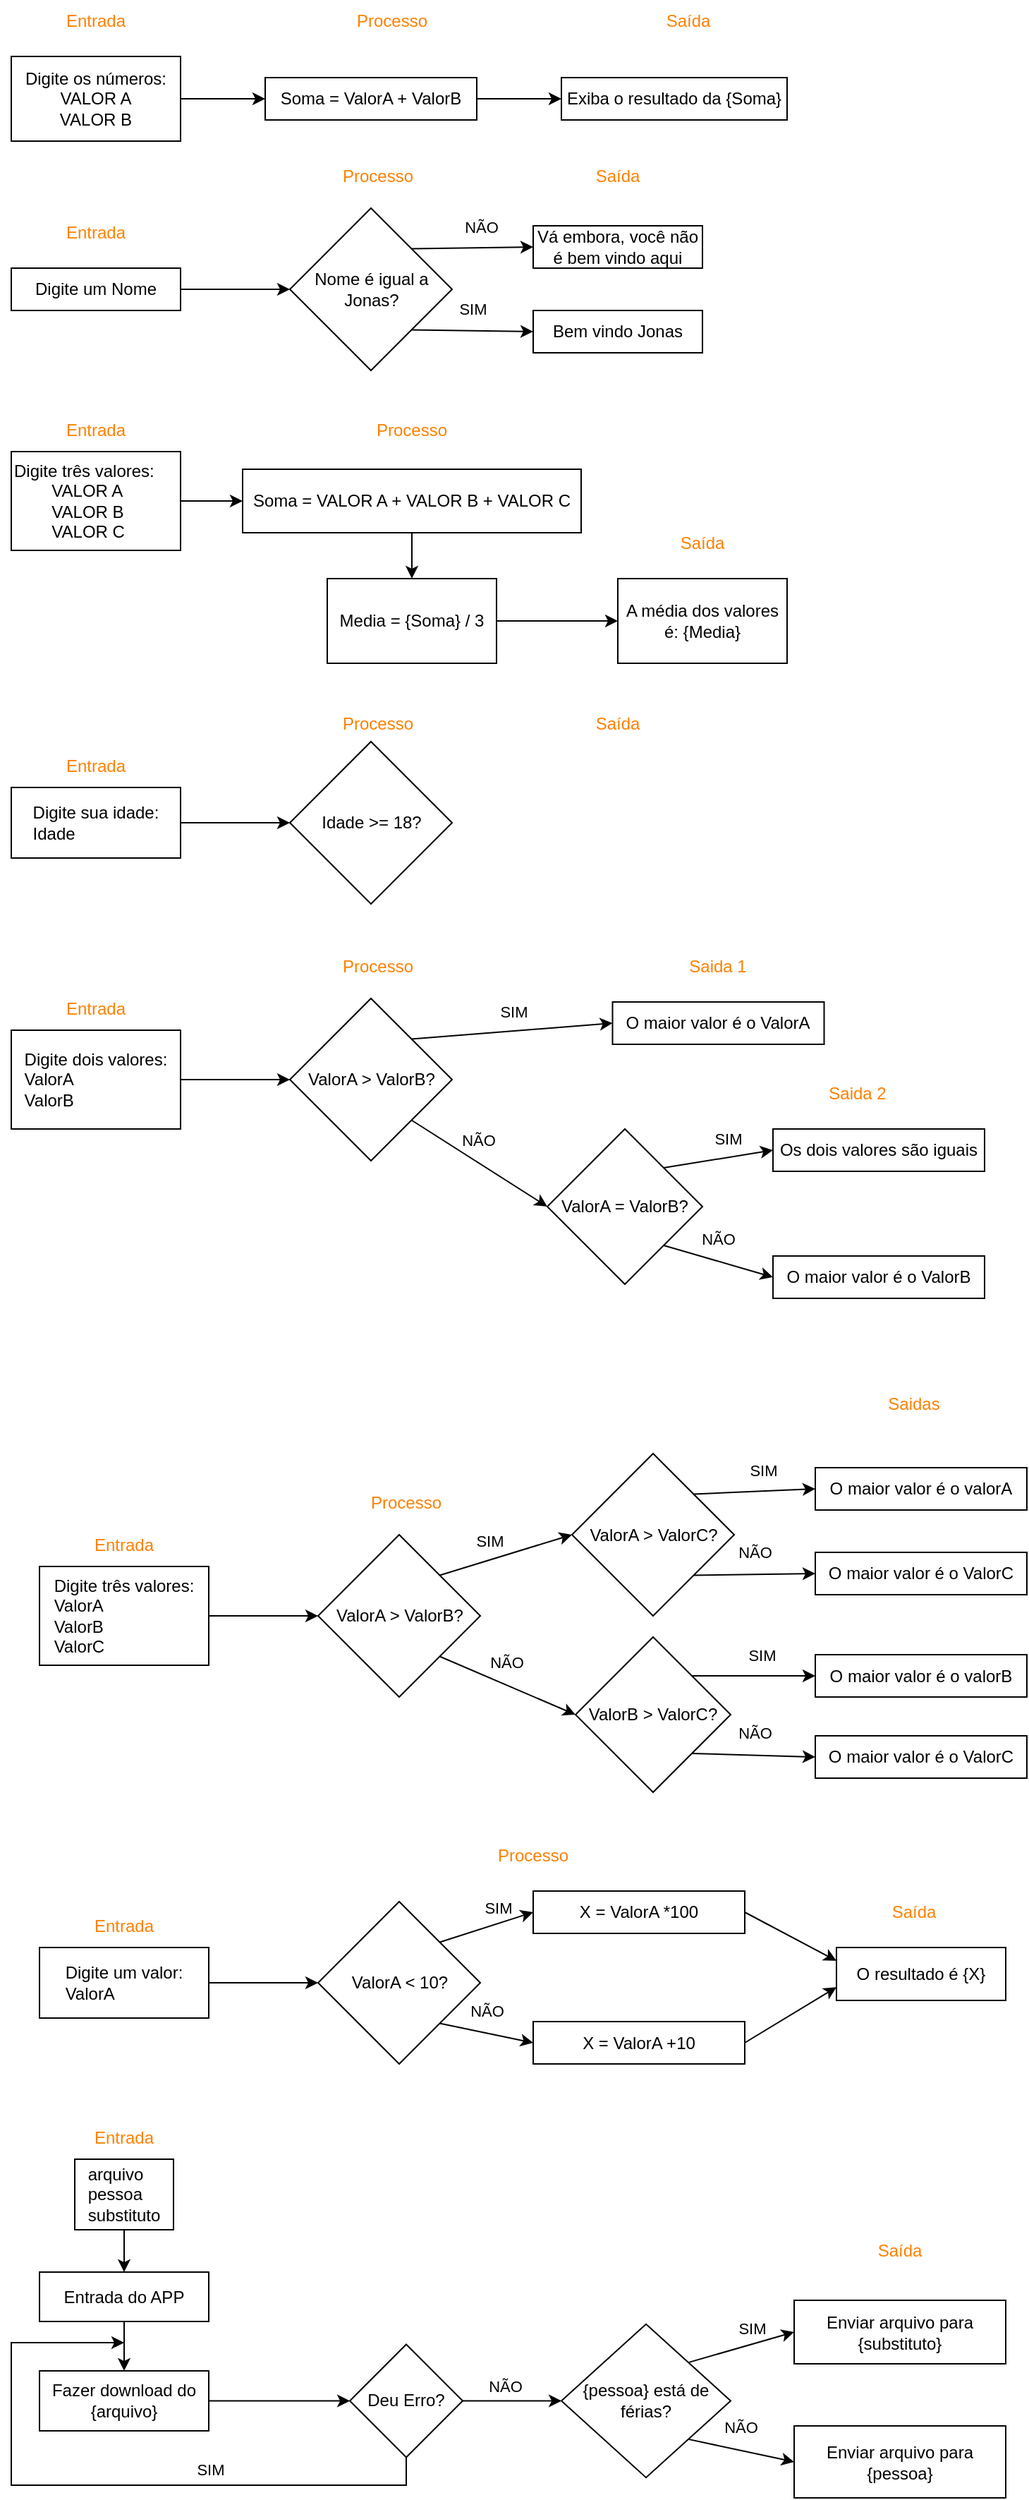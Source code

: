 <mxfile version="26.0.2">
  <diagram name="Página-1" id="0qtDPg-XPkaElGB9iw3Y">
    <mxGraphModel dx="1257" dy="620" grid="1" gridSize="10" guides="1" tooltips="1" connect="1" arrows="1" fold="1" page="1" pageScale="1" pageWidth="827" pageHeight="1169" math="0" shadow="0">
      <root>
        <mxCell id="0" />
        <mxCell id="1" parent="0" />
        <mxCell id="zEi2aZbb0SGyR5O4OHdj-27" value="&lt;font style=&quot;color: rgb(255, 128, 0);&quot;&gt;Entrada&lt;/font&gt;" style="text;html=1;align=center;verticalAlign=middle;whiteSpace=wrap;rounded=0;" vertex="1" parent="1">
          <mxGeometry x="40" y="310" width="60" height="30" as="geometry" />
        </mxCell>
        <mxCell id="zEi2aZbb0SGyR5O4OHdj-28" value="&lt;font style=&quot;color: rgb(255, 128, 0);&quot;&gt;Processo&lt;/font&gt;" style="text;html=1;align=center;verticalAlign=middle;whiteSpace=wrap;rounded=0;" vertex="1" parent="1">
          <mxGeometry x="264" y="310" width="60" height="30" as="geometry" />
        </mxCell>
        <mxCell id="zEi2aZbb0SGyR5O4OHdj-29" value="&lt;font style=&quot;color: rgb(255, 128, 0);&quot;&gt;Saída&lt;/font&gt;" style="text;html=1;align=center;verticalAlign=middle;whiteSpace=wrap;rounded=0;" vertex="1" parent="1">
          <mxGeometry x="470" y="390" width="60" height="30" as="geometry" />
        </mxCell>
        <mxCell id="zEi2aZbb0SGyR5O4OHdj-35" value="" style="edgeStyle=orthogonalEdgeStyle;rounded=0;orthogonalLoop=1;jettySize=auto;html=1;" edge="1" parent="1" source="zEi2aZbb0SGyR5O4OHdj-30" target="zEi2aZbb0SGyR5O4OHdj-34">
          <mxGeometry relative="1" as="geometry" />
        </mxCell>
        <mxCell id="zEi2aZbb0SGyR5O4OHdj-30" value="Digite três valores:&lt;div&gt;&lt;span style=&quot;white-space: pre;&quot;&gt;&#x9;&lt;/span&gt;VALOR A&lt;/div&gt;&lt;div&gt;&lt;span style=&quot;white-space: pre;&quot;&gt;&#x9;&lt;/span&gt;VALOR B&lt;/div&gt;&lt;div&gt;&lt;span style=&quot;white-space: pre;&quot;&gt;&#x9;&lt;/span&gt;VALOR C&lt;/div&gt;" style="rounded=0;whiteSpace=wrap;html=1;fillColor=none;align=left;" vertex="1" parent="1">
          <mxGeometry x="10" y="340" width="120" height="70" as="geometry" />
        </mxCell>
        <mxCell id="zEi2aZbb0SGyR5O4OHdj-38" value="" style="edgeStyle=orthogonalEdgeStyle;rounded=0;orthogonalLoop=1;jettySize=auto;html=1;" edge="1" parent="1" source="zEi2aZbb0SGyR5O4OHdj-34" target="zEi2aZbb0SGyR5O4OHdj-37">
          <mxGeometry relative="1" as="geometry" />
        </mxCell>
        <mxCell id="zEi2aZbb0SGyR5O4OHdj-34" value="Soma = VALOR A + VALOR B + VALOR C" style="whiteSpace=wrap;html=1;align=center;fillColor=none;rounded=0;" vertex="1" parent="1">
          <mxGeometry x="174" y="352.5" width="240" height="45" as="geometry" />
        </mxCell>
        <mxCell id="zEi2aZbb0SGyR5O4OHdj-40" value="" style="edgeStyle=orthogonalEdgeStyle;rounded=0;orthogonalLoop=1;jettySize=auto;html=1;" edge="1" parent="1" source="zEi2aZbb0SGyR5O4OHdj-37" target="zEi2aZbb0SGyR5O4OHdj-39">
          <mxGeometry relative="1" as="geometry" />
        </mxCell>
        <mxCell id="zEi2aZbb0SGyR5O4OHdj-37" value="Media = {Soma} / 3" style="whiteSpace=wrap;html=1;align=center;fillColor=none;rounded=0;" vertex="1" parent="1">
          <mxGeometry x="234" y="430" width="120" height="60" as="geometry" />
        </mxCell>
        <mxCell id="zEi2aZbb0SGyR5O4OHdj-39" value="A média dos valores é: {Media}" style="whiteSpace=wrap;html=1;align=center;fillColor=none;rounded=0;" vertex="1" parent="1">
          <mxGeometry x="440" y="430" width="120" height="60" as="geometry" />
        </mxCell>
        <mxCell id="zEi2aZbb0SGyR5O4OHdj-41" value="&lt;font style=&quot;color: rgb(255, 128, 0);&quot;&gt;Entrada&lt;/font&gt;" style="text;html=1;align=center;verticalAlign=middle;whiteSpace=wrap;rounded=0;" vertex="1" parent="1">
          <mxGeometry x="40" y="20" width="60" height="30" as="geometry" />
        </mxCell>
        <mxCell id="zEi2aZbb0SGyR5O4OHdj-42" value="" style="edgeStyle=orthogonalEdgeStyle;rounded=0;orthogonalLoop=1;jettySize=auto;html=1;" edge="1" parent="1" source="zEi2aZbb0SGyR5O4OHdj-43" target="zEi2aZbb0SGyR5O4OHdj-45">
          <mxGeometry relative="1" as="geometry" />
        </mxCell>
        <mxCell id="zEi2aZbb0SGyR5O4OHdj-43" value="Digite os números:&lt;div&gt;VALOR A&lt;/div&gt;&lt;div&gt;VALOR B&lt;/div&gt;" style="rounded=0;whiteSpace=wrap;html=1;fillColor=none;" vertex="1" parent="1">
          <mxGeometry x="10" y="60" width="120" height="60" as="geometry" />
        </mxCell>
        <mxCell id="zEi2aZbb0SGyR5O4OHdj-44" value="" style="edgeStyle=orthogonalEdgeStyle;rounded=0;orthogonalLoop=1;jettySize=auto;html=1;" edge="1" parent="1" source="zEi2aZbb0SGyR5O4OHdj-45" target="zEi2aZbb0SGyR5O4OHdj-46">
          <mxGeometry relative="1" as="geometry" />
        </mxCell>
        <mxCell id="zEi2aZbb0SGyR5O4OHdj-45" value="Soma = ValorA + ValorB" style="whiteSpace=wrap;html=1;rounded=0;fillColor=none;" vertex="1" parent="1">
          <mxGeometry x="190" y="75" width="150" height="30" as="geometry" />
        </mxCell>
        <mxCell id="zEi2aZbb0SGyR5O4OHdj-46" value="Exiba o resultado da {Soma}" style="whiteSpace=wrap;html=1;fillColor=none;rounded=0;" vertex="1" parent="1">
          <mxGeometry x="400" y="75" width="160" height="30" as="geometry" />
        </mxCell>
        <mxCell id="zEi2aZbb0SGyR5O4OHdj-47" value="&lt;font style=&quot;color: rgb(255, 128, 0);&quot;&gt;Processo&lt;/font&gt;" style="text;html=1;align=center;verticalAlign=middle;whiteSpace=wrap;rounded=0;" vertex="1" parent="1">
          <mxGeometry x="250" y="20" width="60" height="30" as="geometry" />
        </mxCell>
        <mxCell id="zEi2aZbb0SGyR5O4OHdj-48" value="&lt;font style=&quot;color: rgb(255, 128, 0);&quot;&gt;Saída&lt;/font&gt;" style="text;html=1;align=center;verticalAlign=middle;whiteSpace=wrap;rounded=0;" vertex="1" parent="1">
          <mxGeometry x="460" y="20" width="60" height="30" as="geometry" />
        </mxCell>
        <mxCell id="zEi2aZbb0SGyR5O4OHdj-49" value="&lt;font style=&quot;color: rgb(255, 128, 0);&quot;&gt;Entrada&lt;/font&gt;" style="text;html=1;align=center;verticalAlign=middle;whiteSpace=wrap;rounded=0;" vertex="1" parent="1">
          <mxGeometry x="40" y="170" width="60" height="30" as="geometry" />
        </mxCell>
        <mxCell id="zEi2aZbb0SGyR5O4OHdj-50" value="" style="edgeStyle=orthogonalEdgeStyle;rounded=0;orthogonalLoop=1;jettySize=auto;html=1;" edge="1" parent="1" source="zEi2aZbb0SGyR5O4OHdj-51" target="zEi2aZbb0SGyR5O4OHdj-52">
          <mxGeometry relative="1" as="geometry" />
        </mxCell>
        <mxCell id="zEi2aZbb0SGyR5O4OHdj-51" value="Digite um Nome" style="rounded=0;whiteSpace=wrap;html=1;fillColor=none;" vertex="1" parent="1">
          <mxGeometry x="10" y="210" width="120" height="30" as="geometry" />
        </mxCell>
        <mxCell id="zEi2aZbb0SGyR5O4OHdj-52" value="Nome é igual a Jonas?" style="rhombus;whiteSpace=wrap;html=1;fillColor=none;rounded=0;" vertex="1" parent="1">
          <mxGeometry x="207.5" y="167.5" width="115" height="115" as="geometry" />
        </mxCell>
        <mxCell id="zEi2aZbb0SGyR5O4OHdj-53" value="Bem vindo Jonas" style="rounded=0;whiteSpace=wrap;html=1;fillColor=none;" vertex="1" parent="1">
          <mxGeometry x="380" y="240" width="120" height="30" as="geometry" />
        </mxCell>
        <mxCell id="zEi2aZbb0SGyR5O4OHdj-54" value="Vá embora, você não é bem vindo aqui" style="rounded=0;whiteSpace=wrap;html=1;fillColor=none;" vertex="1" parent="1">
          <mxGeometry x="380" y="180" width="120" height="30" as="geometry" />
        </mxCell>
        <mxCell id="zEi2aZbb0SGyR5O4OHdj-55" value="" style="endArrow=classic;html=1;rounded=0;entryX=0;entryY=0.5;entryDx=0;entryDy=0;exitX=1;exitY=1;exitDx=0;exitDy=0;" edge="1" parent="1" source="zEi2aZbb0SGyR5O4OHdj-52" target="zEi2aZbb0SGyR5O4OHdj-53">
          <mxGeometry width="50" height="50" relative="1" as="geometry">
            <mxPoint x="390" y="250" as="sourcePoint" />
            <mxPoint x="440" y="200" as="targetPoint" />
          </mxGeometry>
        </mxCell>
        <mxCell id="zEi2aZbb0SGyR5O4OHdj-56" value="SIM" style="edgeLabel;html=1;align=center;verticalAlign=middle;resizable=0;points=[];labelBackgroundColor=none;" vertex="1" connectable="0" parent="zEi2aZbb0SGyR5O4OHdj-55">
          <mxGeometry x="-0.022" y="-3" relative="1" as="geometry">
            <mxPoint x="1" y="-19" as="offset" />
          </mxGeometry>
        </mxCell>
        <mxCell id="zEi2aZbb0SGyR5O4OHdj-57" value="" style="endArrow=classic;html=1;rounded=0;entryX=0;entryY=0.5;entryDx=0;entryDy=0;exitX=1;exitY=0;exitDx=0;exitDy=0;" edge="1" parent="1" source="zEi2aZbb0SGyR5O4OHdj-52" target="zEi2aZbb0SGyR5O4OHdj-54">
          <mxGeometry width="50" height="50" relative="1" as="geometry">
            <mxPoint x="430" y="230" as="sourcePoint" />
            <mxPoint x="374" y="306" as="targetPoint" />
          </mxGeometry>
        </mxCell>
        <mxCell id="zEi2aZbb0SGyR5O4OHdj-58" value="NÃO" style="edgeLabel;html=1;align=center;verticalAlign=middle;resizable=0;points=[];labelBackgroundColor=none;" vertex="1" connectable="0" parent="zEi2aZbb0SGyR5O4OHdj-57">
          <mxGeometry x="-0.154" y="-2" relative="1" as="geometry">
            <mxPoint x="12" y="-17" as="offset" />
          </mxGeometry>
        </mxCell>
        <mxCell id="zEi2aZbb0SGyR5O4OHdj-59" value="&lt;font style=&quot;color: rgb(255, 128, 0);&quot;&gt;Processo&lt;/font&gt;" style="text;html=1;align=center;verticalAlign=middle;whiteSpace=wrap;rounded=0;" vertex="1" parent="1">
          <mxGeometry x="240" y="130" width="60" height="30" as="geometry" />
        </mxCell>
        <mxCell id="zEi2aZbb0SGyR5O4OHdj-60" value="&lt;font style=&quot;color: rgb(255, 128, 0);&quot;&gt;Saída&lt;/font&gt;" style="text;html=1;align=center;verticalAlign=middle;whiteSpace=wrap;rounded=0;" vertex="1" parent="1">
          <mxGeometry x="410" y="130" width="60" height="30" as="geometry" />
        </mxCell>
        <mxCell id="zEi2aZbb0SGyR5O4OHdj-65" value="&lt;font style=&quot;color: rgb(255, 128, 0);&quot;&gt;Entrada&lt;/font&gt;" style="text;html=1;align=center;verticalAlign=middle;whiteSpace=wrap;rounded=0;" vertex="1" parent="1">
          <mxGeometry x="40" y="548" width="60" height="30" as="geometry" />
        </mxCell>
        <mxCell id="zEi2aZbb0SGyR5O4OHdj-66" value="" style="edgeStyle=orthogonalEdgeStyle;rounded=0;orthogonalLoop=1;jettySize=auto;html=1;" edge="1" parent="1" source="zEi2aZbb0SGyR5O4OHdj-67" target="zEi2aZbb0SGyR5O4OHdj-68">
          <mxGeometry relative="1" as="geometry" />
        </mxCell>
        <mxCell id="zEi2aZbb0SGyR5O4OHdj-67" value="&lt;span style=&quot;text-align: left;&quot;&gt;Digite sua idade:&lt;/span&gt;&lt;div style=&quot;text-align: left;&quot;&gt;Idade&lt;/div&gt;" style="rounded=0;whiteSpace=wrap;html=1;fillColor=none;" vertex="1" parent="1">
          <mxGeometry x="10" y="578" width="120" height="50" as="geometry" />
        </mxCell>
        <mxCell id="zEi2aZbb0SGyR5O4OHdj-68" value="Idade &amp;gt;= 18?" style="rhombus;whiteSpace=wrap;html=1;fillColor=none;rounded=0;" vertex="1" parent="1">
          <mxGeometry x="207.5" y="545.5" width="115" height="115" as="geometry" />
        </mxCell>
        <mxCell id="zEi2aZbb0SGyR5O4OHdj-69" value="O maior valor é o ValorB" style="rounded=0;whiteSpace=wrap;html=1;fillColor=none;" vertex="1" parent="1">
          <mxGeometry x="550" y="910" width="150" height="30" as="geometry" />
        </mxCell>
        <mxCell id="zEi2aZbb0SGyR5O4OHdj-70" value="Os dois valores são iguais" style="rounded=0;whiteSpace=wrap;html=1;fillColor=none;" vertex="1" parent="1">
          <mxGeometry x="550" y="820" width="150" height="30" as="geometry" />
        </mxCell>
        <mxCell id="zEi2aZbb0SGyR5O4OHdj-71" value="" style="endArrow=classic;html=1;rounded=0;entryX=0;entryY=0.5;entryDx=0;entryDy=0;exitX=1;exitY=1;exitDx=0;exitDy=0;" edge="1" parent="1" source="zEi2aZbb0SGyR5O4OHdj-89" target="zEi2aZbb0SGyR5O4OHdj-69">
          <mxGeometry width="50" height="50" relative="1" as="geometry">
            <mxPoint x="500" y="903.75" as="sourcePoint" />
            <mxPoint x="646.25" y="850" as="targetPoint" />
          </mxGeometry>
        </mxCell>
        <mxCell id="zEi2aZbb0SGyR5O4OHdj-72" value="NÃO" style="edgeLabel;html=1;align=center;verticalAlign=middle;resizable=0;points=[];labelBackgroundColor=none;" vertex="1" connectable="0" parent="zEi2aZbb0SGyR5O4OHdj-71">
          <mxGeometry x="-0.022" y="-3" relative="1" as="geometry">
            <mxPoint x="1" y="-19" as="offset" />
          </mxGeometry>
        </mxCell>
        <mxCell id="zEi2aZbb0SGyR5O4OHdj-73" value="" style="endArrow=classic;html=1;rounded=0;entryX=0;entryY=0.5;entryDx=0;entryDy=0;exitX=1;exitY=0;exitDx=0;exitDy=0;" edge="1" parent="1" source="zEi2aZbb0SGyR5O4OHdj-89" target="zEi2aZbb0SGyR5O4OHdj-70">
          <mxGeometry width="50" height="50" relative="1" as="geometry">
            <mxPoint x="500" y="846.25" as="sourcePoint" />
            <mxPoint x="580.25" y="956" as="targetPoint" />
          </mxGeometry>
        </mxCell>
        <mxCell id="zEi2aZbb0SGyR5O4OHdj-74" value="SIM" style="edgeLabel;html=1;align=center;verticalAlign=middle;resizable=0;points=[];labelBackgroundColor=none;" vertex="1" connectable="0" parent="zEi2aZbb0SGyR5O4OHdj-73">
          <mxGeometry x="-0.154" y="-2" relative="1" as="geometry">
            <mxPoint x="12" y="-17" as="offset" />
          </mxGeometry>
        </mxCell>
        <mxCell id="zEi2aZbb0SGyR5O4OHdj-75" value="&lt;font style=&quot;color: rgb(255, 128, 0);&quot;&gt;Processo&lt;/font&gt;" style="text;html=1;align=center;verticalAlign=middle;whiteSpace=wrap;rounded=0;" vertex="1" parent="1">
          <mxGeometry x="240" y="518" width="60" height="30" as="geometry" />
        </mxCell>
        <mxCell id="zEi2aZbb0SGyR5O4OHdj-76" value="&lt;font style=&quot;color: rgb(255, 128, 0);&quot;&gt;Saída&lt;/font&gt;" style="text;html=1;align=center;verticalAlign=middle;whiteSpace=wrap;rounded=0;" vertex="1" parent="1">
          <mxGeometry x="410" y="518" width="60" height="30" as="geometry" />
        </mxCell>
        <mxCell id="zEi2aZbb0SGyR5O4OHdj-77" value="&lt;font style=&quot;color: rgb(255, 128, 0);&quot;&gt;Entrada&lt;/font&gt;" style="text;html=1;align=center;verticalAlign=middle;whiteSpace=wrap;rounded=0;" vertex="1" parent="1">
          <mxGeometry x="40" y="720" width="60" height="30" as="geometry" />
        </mxCell>
        <mxCell id="zEi2aZbb0SGyR5O4OHdj-78" value="" style="edgeStyle=orthogonalEdgeStyle;rounded=0;orthogonalLoop=1;jettySize=auto;html=1;" edge="1" parent="1" source="zEi2aZbb0SGyR5O4OHdj-79" target="zEi2aZbb0SGyR5O4OHdj-80">
          <mxGeometry relative="1" as="geometry" />
        </mxCell>
        <mxCell id="zEi2aZbb0SGyR5O4OHdj-79" value="&lt;span style=&quot;text-align: left;&quot;&gt;Digite dois valores:&lt;/span&gt;&lt;div style=&quot;text-align: left;&quot;&gt;ValorA&lt;/div&gt;&lt;div style=&quot;text-align: left;&quot;&gt;ValorB&lt;/div&gt;" style="rounded=0;whiteSpace=wrap;html=1;fillColor=none;" vertex="1" parent="1">
          <mxGeometry x="10" y="750" width="120" height="70" as="geometry" />
        </mxCell>
        <mxCell id="zEi2aZbb0SGyR5O4OHdj-80" value="ValorA &amp;gt; ValorB?" style="rhombus;whiteSpace=wrap;html=1;fillColor=none;rounded=0;" vertex="1" parent="1">
          <mxGeometry x="207.5" y="727.5" width="115" height="115" as="geometry" />
        </mxCell>
        <mxCell id="zEi2aZbb0SGyR5O4OHdj-82" value="O maior valor é o ValorA" style="rounded=0;whiteSpace=wrap;html=1;fillColor=none;" vertex="1" parent="1">
          <mxGeometry x="436.25" y="730" width="150" height="30" as="geometry" />
        </mxCell>
        <mxCell id="zEi2aZbb0SGyR5O4OHdj-83" value="" style="endArrow=classic;html=1;rounded=0;exitX=1;exitY=1;exitDx=0;exitDy=0;entryX=0;entryY=0.5;entryDx=0;entryDy=0;" edge="1" parent="1" source="zEi2aZbb0SGyR5O4OHdj-80" target="zEi2aZbb0SGyR5O4OHdj-89">
          <mxGeometry width="50" height="50" relative="1" as="geometry">
            <mxPoint x="390" y="800" as="sourcePoint" />
            <mxPoint x="380" y="850" as="targetPoint" />
          </mxGeometry>
        </mxCell>
        <mxCell id="zEi2aZbb0SGyR5O4OHdj-84" value="NÃO" style="edgeLabel;html=1;align=center;verticalAlign=middle;resizable=0;points=[];labelBackgroundColor=none;" vertex="1" connectable="0" parent="zEi2aZbb0SGyR5O4OHdj-83">
          <mxGeometry x="-0.022" y="-3" relative="1" as="geometry">
            <mxPoint x="1" y="-19" as="offset" />
          </mxGeometry>
        </mxCell>
        <mxCell id="zEi2aZbb0SGyR5O4OHdj-85" value="" style="endArrow=classic;html=1;rounded=0;entryX=0;entryY=0.5;entryDx=0;entryDy=0;exitX=1;exitY=0;exitDx=0;exitDy=0;" edge="1" parent="1" source="zEi2aZbb0SGyR5O4OHdj-80" target="zEi2aZbb0SGyR5O4OHdj-82">
          <mxGeometry width="50" height="50" relative="1" as="geometry">
            <mxPoint x="430" y="780" as="sourcePoint" />
            <mxPoint x="374" y="856" as="targetPoint" />
          </mxGeometry>
        </mxCell>
        <mxCell id="zEi2aZbb0SGyR5O4OHdj-86" value="SIM" style="edgeLabel;html=1;align=center;verticalAlign=middle;resizable=0;points=[];labelBackgroundColor=none;" vertex="1" connectable="0" parent="zEi2aZbb0SGyR5O4OHdj-85">
          <mxGeometry x="-0.154" y="-2" relative="1" as="geometry">
            <mxPoint x="12" y="-17" as="offset" />
          </mxGeometry>
        </mxCell>
        <mxCell id="zEi2aZbb0SGyR5O4OHdj-87" value="&lt;font style=&quot;color: rgb(255, 128, 0);&quot;&gt;Processo&lt;/font&gt;" style="text;html=1;align=center;verticalAlign=middle;whiteSpace=wrap;rounded=0;" vertex="1" parent="1">
          <mxGeometry x="240" y="690" width="60" height="30" as="geometry" />
        </mxCell>
        <mxCell id="zEi2aZbb0SGyR5O4OHdj-88" value="&lt;font style=&quot;color: rgb(255, 128, 0);&quot;&gt;Saida 1&lt;/font&gt;" style="text;html=1;align=center;verticalAlign=middle;whiteSpace=wrap;rounded=0;" vertex="1" parent="1">
          <mxGeometry x="481.25" y="690" width="60" height="30" as="geometry" />
        </mxCell>
        <mxCell id="zEi2aZbb0SGyR5O4OHdj-89" value="ValorA = ValorB?" style="rhombus;whiteSpace=wrap;html=1;fillColor=none;" vertex="1" parent="1">
          <mxGeometry x="390" y="820" width="110" height="110" as="geometry" />
        </mxCell>
        <mxCell id="zEi2aZbb0SGyR5O4OHdj-91" value="&lt;font style=&quot;color: rgb(255, 128, 0);&quot;&gt;Saida 2&lt;/font&gt;" style="text;html=1;align=center;verticalAlign=middle;whiteSpace=wrap;rounded=0;" vertex="1" parent="1">
          <mxGeometry x="580" y="780" width="60" height="30" as="geometry" />
        </mxCell>
        <mxCell id="zEi2aZbb0SGyR5O4OHdj-92" value="O maior valor é o ValorC" style="rounded=0;whiteSpace=wrap;html=1;fillColor=none;" vertex="1" parent="1">
          <mxGeometry x="580" y="1250" width="150" height="30" as="geometry" />
        </mxCell>
        <mxCell id="zEi2aZbb0SGyR5O4OHdj-93" value="O maior valor é o valorB" style="rounded=0;whiteSpace=wrap;html=1;fillColor=none;" vertex="1" parent="1">
          <mxGeometry x="580" y="1192.5" width="150" height="30" as="geometry" />
        </mxCell>
        <mxCell id="zEi2aZbb0SGyR5O4OHdj-94" value="" style="endArrow=classic;html=1;rounded=0;entryX=0;entryY=0.5;entryDx=0;entryDy=0;exitX=1;exitY=1;exitDx=0;exitDy=0;" edge="1" parent="1" source="zEi2aZbb0SGyR5O4OHdj-109" target="zEi2aZbb0SGyR5O4OHdj-92">
          <mxGeometry width="50" height="50" relative="1" as="geometry">
            <mxPoint x="520" y="1283.75" as="sourcePoint" />
            <mxPoint x="666.25" y="1230" as="targetPoint" />
          </mxGeometry>
        </mxCell>
        <mxCell id="zEi2aZbb0SGyR5O4OHdj-95" value="NÃO" style="edgeLabel;html=1;align=center;verticalAlign=middle;resizable=0;points=[];labelBackgroundColor=none;" vertex="1" connectable="0" parent="zEi2aZbb0SGyR5O4OHdj-94">
          <mxGeometry x="-0.022" y="-3" relative="1" as="geometry">
            <mxPoint x="1" y="-19" as="offset" />
          </mxGeometry>
        </mxCell>
        <mxCell id="zEi2aZbb0SGyR5O4OHdj-96" value="" style="endArrow=classic;html=1;rounded=0;entryX=0;entryY=0.5;entryDx=0;entryDy=0;exitX=1;exitY=0;exitDx=0;exitDy=0;" edge="1" parent="1" source="zEi2aZbb0SGyR5O4OHdj-109" target="zEi2aZbb0SGyR5O4OHdj-93">
          <mxGeometry width="50" height="50" relative="1" as="geometry">
            <mxPoint x="520" y="1226.25" as="sourcePoint" />
            <mxPoint x="600.25" y="1336" as="targetPoint" />
          </mxGeometry>
        </mxCell>
        <mxCell id="zEi2aZbb0SGyR5O4OHdj-97" value="SIM" style="edgeLabel;html=1;align=center;verticalAlign=middle;resizable=0;points=[];labelBackgroundColor=none;" vertex="1" connectable="0" parent="zEi2aZbb0SGyR5O4OHdj-96">
          <mxGeometry x="-0.154" y="-2" relative="1" as="geometry">
            <mxPoint x="12" y="-17" as="offset" />
          </mxGeometry>
        </mxCell>
        <mxCell id="zEi2aZbb0SGyR5O4OHdj-98" value="&lt;font style=&quot;color: rgb(255, 128, 0);&quot;&gt;Entrada&lt;/font&gt;" style="text;html=1;align=center;verticalAlign=middle;whiteSpace=wrap;rounded=0;" vertex="1" parent="1">
          <mxGeometry x="60" y="1100" width="60" height="30" as="geometry" />
        </mxCell>
        <mxCell id="zEi2aZbb0SGyR5O4OHdj-99" value="" style="edgeStyle=orthogonalEdgeStyle;rounded=0;orthogonalLoop=1;jettySize=auto;html=1;" edge="1" parent="1" source="zEi2aZbb0SGyR5O4OHdj-100" target="zEi2aZbb0SGyR5O4OHdj-101">
          <mxGeometry relative="1" as="geometry" />
        </mxCell>
        <mxCell id="zEi2aZbb0SGyR5O4OHdj-100" value="&lt;span style=&quot;text-align: left;&quot;&gt;Digite três valores:&lt;/span&gt;&lt;div style=&quot;text-align: left;&quot;&gt;ValorA&lt;/div&gt;&lt;div style=&quot;text-align: left;&quot;&gt;ValorB&lt;/div&gt;&lt;div style=&quot;text-align: left;&quot;&gt;ValorC&lt;/div&gt;" style="rounded=0;whiteSpace=wrap;html=1;fillColor=none;" vertex="1" parent="1">
          <mxGeometry x="30" y="1130" width="120" height="70" as="geometry" />
        </mxCell>
        <mxCell id="zEi2aZbb0SGyR5O4OHdj-101" value="ValorA &amp;gt; ValorB?" style="rhombus;whiteSpace=wrap;html=1;fillColor=none;rounded=0;" vertex="1" parent="1">
          <mxGeometry x="227.5" y="1107.5" width="115" height="115" as="geometry" />
        </mxCell>
        <mxCell id="zEi2aZbb0SGyR5O4OHdj-103" value="" style="endArrow=classic;html=1;rounded=0;exitX=1;exitY=1;exitDx=0;exitDy=0;entryX=0;entryY=0.5;entryDx=0;entryDy=0;" edge="1" parent="1" source="zEi2aZbb0SGyR5O4OHdj-101" target="zEi2aZbb0SGyR5O4OHdj-109">
          <mxGeometry width="50" height="50" relative="1" as="geometry">
            <mxPoint x="410" y="1180" as="sourcePoint" />
            <mxPoint x="400" y="1230" as="targetPoint" />
          </mxGeometry>
        </mxCell>
        <mxCell id="zEi2aZbb0SGyR5O4OHdj-104" value="NÃO" style="edgeLabel;html=1;align=center;verticalAlign=middle;resizable=0;points=[];labelBackgroundColor=none;" vertex="1" connectable="0" parent="zEi2aZbb0SGyR5O4OHdj-103">
          <mxGeometry x="-0.022" y="-3" relative="1" as="geometry">
            <mxPoint x="1" y="-19" as="offset" />
          </mxGeometry>
        </mxCell>
        <mxCell id="zEi2aZbb0SGyR5O4OHdj-107" value="&lt;font style=&quot;color: rgb(255, 128, 0);&quot;&gt;Processo&lt;/font&gt;" style="text;html=1;align=center;verticalAlign=middle;whiteSpace=wrap;rounded=0;" vertex="1" parent="1">
          <mxGeometry x="260" y="1070" width="60" height="30" as="geometry" />
        </mxCell>
        <mxCell id="zEi2aZbb0SGyR5O4OHdj-108" value="&lt;font style=&quot;color: rgb(255, 128, 0);&quot;&gt;Saidas&lt;/font&gt;" style="text;html=1;align=center;verticalAlign=middle;whiteSpace=wrap;rounded=0;" vertex="1" parent="1">
          <mxGeometry x="620" y="1000" width="60" height="30" as="geometry" />
        </mxCell>
        <mxCell id="zEi2aZbb0SGyR5O4OHdj-109" value="ValorB &amp;gt; ValorC?" style="rhombus;whiteSpace=wrap;html=1;fillColor=none;" vertex="1" parent="1">
          <mxGeometry x="410" y="1180" width="110" height="110" as="geometry" />
        </mxCell>
        <mxCell id="zEi2aZbb0SGyR5O4OHdj-114" value="" style="endArrow=classic;html=1;rounded=0;exitX=1;exitY=0;exitDx=0;exitDy=0;entryX=0;entryY=0.5;entryDx=0;entryDy=0;" edge="1" parent="1" source="zEi2aZbb0SGyR5O4OHdj-101" target="zEi2aZbb0SGyR5O4OHdj-115">
          <mxGeometry width="50" height="50" relative="1" as="geometry">
            <mxPoint x="500" y="1190" as="sourcePoint" />
            <mxPoint x="420" y="1110" as="targetPoint" />
          </mxGeometry>
        </mxCell>
        <mxCell id="zEi2aZbb0SGyR5O4OHdj-117" value="SIM" style="edgeLabel;html=1;align=center;verticalAlign=middle;resizable=0;points=[];" vertex="1" connectable="0" parent="zEi2aZbb0SGyR5O4OHdj-114">
          <mxGeometry x="-0.269" y="1" relative="1" as="geometry">
            <mxPoint x="1" y="-13" as="offset" />
          </mxGeometry>
        </mxCell>
        <mxCell id="zEi2aZbb0SGyR5O4OHdj-115" value="ValorA &amp;gt; ValorC?" style="rhombus;whiteSpace=wrap;html=1;fillColor=none;rounded=0;" vertex="1" parent="1">
          <mxGeometry x="407.5" y="1050" width="115" height="115" as="geometry" />
        </mxCell>
        <mxCell id="zEi2aZbb0SGyR5O4OHdj-119" value="O maior valor é o ValorC" style="rounded=0;whiteSpace=wrap;html=1;fillColor=none;" vertex="1" parent="1">
          <mxGeometry x="580" y="1120" width="150" height="30" as="geometry" />
        </mxCell>
        <mxCell id="zEi2aZbb0SGyR5O4OHdj-120" value="O maior valor é o valorA" style="rounded=0;whiteSpace=wrap;html=1;fillColor=none;" vertex="1" parent="1">
          <mxGeometry x="580" y="1060" width="150" height="30" as="geometry" />
        </mxCell>
        <mxCell id="zEi2aZbb0SGyR5O4OHdj-121" value="" style="endArrow=classic;html=1;rounded=0;entryX=0;entryY=0.5;entryDx=0;entryDy=0;exitX=1;exitY=1;exitDx=0;exitDy=0;" edge="1" parent="1" target="zEi2aZbb0SGyR5O4OHdj-119" source="zEi2aZbb0SGyR5O4OHdj-115">
          <mxGeometry width="50" height="50" relative="1" as="geometry">
            <mxPoint x="530" y="1133" as="sourcePoint" />
            <mxPoint x="703.25" y="1080" as="targetPoint" />
          </mxGeometry>
        </mxCell>
        <mxCell id="zEi2aZbb0SGyR5O4OHdj-122" value="NÃO" style="edgeLabel;html=1;align=center;verticalAlign=middle;resizable=0;points=[];labelBackgroundColor=none;" vertex="1" connectable="0" parent="zEi2aZbb0SGyR5O4OHdj-121">
          <mxGeometry x="-0.022" y="-3" relative="1" as="geometry">
            <mxPoint x="1" y="-19" as="offset" />
          </mxGeometry>
        </mxCell>
        <mxCell id="zEi2aZbb0SGyR5O4OHdj-123" value="" style="endArrow=classic;html=1;rounded=0;entryX=0;entryY=0.5;entryDx=0;entryDy=0;exitX=1;exitY=0;exitDx=0;exitDy=0;" edge="1" parent="1" target="zEi2aZbb0SGyR5O4OHdj-120" source="zEi2aZbb0SGyR5O4OHdj-115">
          <mxGeometry width="50" height="50" relative="1" as="geometry">
            <mxPoint x="530" y="1078" as="sourcePoint" />
            <mxPoint x="637.25" y="1186" as="targetPoint" />
          </mxGeometry>
        </mxCell>
        <mxCell id="zEi2aZbb0SGyR5O4OHdj-124" value="SIM" style="edgeLabel;html=1;align=center;verticalAlign=middle;resizable=0;points=[];labelBackgroundColor=none;" vertex="1" connectable="0" parent="zEi2aZbb0SGyR5O4OHdj-123">
          <mxGeometry x="-0.154" y="-2" relative="1" as="geometry">
            <mxPoint x="12" y="-17" as="offset" />
          </mxGeometry>
        </mxCell>
        <mxCell id="zEi2aZbb0SGyR5O4OHdj-127" value="&lt;font style=&quot;color: rgb(255, 128, 0);&quot;&gt;Entrada&lt;/font&gt;" style="text;html=1;align=center;verticalAlign=middle;whiteSpace=wrap;rounded=0;" vertex="1" parent="1">
          <mxGeometry x="60" y="1370" width="60" height="30" as="geometry" />
        </mxCell>
        <mxCell id="zEi2aZbb0SGyR5O4OHdj-128" value="" style="edgeStyle=orthogonalEdgeStyle;rounded=0;orthogonalLoop=1;jettySize=auto;html=1;" edge="1" parent="1" source="zEi2aZbb0SGyR5O4OHdj-129" target="zEi2aZbb0SGyR5O4OHdj-130">
          <mxGeometry relative="1" as="geometry" />
        </mxCell>
        <mxCell id="zEi2aZbb0SGyR5O4OHdj-129" value="&lt;span style=&quot;text-align: left;&quot;&gt;Digite um valor:&lt;/span&gt;&lt;div style=&quot;text-align: left;&quot;&gt;ValorA&lt;/div&gt;" style="rounded=0;whiteSpace=wrap;html=1;fillColor=none;" vertex="1" parent="1">
          <mxGeometry x="30" y="1400" width="120" height="50" as="geometry" />
        </mxCell>
        <mxCell id="zEi2aZbb0SGyR5O4OHdj-130" value="ValorA &amp;lt; 10?" style="rhombus;whiteSpace=wrap;html=1;fillColor=none;rounded=0;" vertex="1" parent="1">
          <mxGeometry x="227.5" y="1367.5" width="115" height="115" as="geometry" />
        </mxCell>
        <mxCell id="zEi2aZbb0SGyR5O4OHdj-131" value="&lt;font style=&quot;color: rgb(255, 128, 0);&quot;&gt;Processo&lt;/font&gt;" style="text;html=1;align=center;verticalAlign=middle;whiteSpace=wrap;rounded=0;" vertex="1" parent="1">
          <mxGeometry x="350" y="1320" width="60" height="30" as="geometry" />
        </mxCell>
        <mxCell id="zEi2aZbb0SGyR5O4OHdj-132" value="&lt;font style=&quot;color: rgb(255, 128, 0);&quot;&gt;Saída&lt;/font&gt;" style="text;html=1;align=center;verticalAlign=middle;whiteSpace=wrap;rounded=0;" vertex="1" parent="1">
          <mxGeometry x="620" y="1360" width="60" height="30" as="geometry" />
        </mxCell>
        <mxCell id="zEi2aZbb0SGyR5O4OHdj-133" value="X = ValorA +10" style="rounded=0;whiteSpace=wrap;html=1;fillColor=none;" vertex="1" parent="1">
          <mxGeometry x="380" y="1452.5" width="150" height="30" as="geometry" />
        </mxCell>
        <mxCell id="zEi2aZbb0SGyR5O4OHdj-134" value="X = ValorA *100" style="rounded=0;whiteSpace=wrap;html=1;fillColor=none;" vertex="1" parent="1">
          <mxGeometry x="380" y="1360" width="150" height="30" as="geometry" />
        </mxCell>
        <mxCell id="zEi2aZbb0SGyR5O4OHdj-135" value="" style="endArrow=classic;html=1;rounded=0;entryX=0;entryY=0.5;entryDx=0;entryDy=0;exitX=1;exitY=1;exitDx=0;exitDy=0;" edge="1" parent="1" target="zEi2aZbb0SGyR5O4OHdj-133" source="zEi2aZbb0SGyR5O4OHdj-130">
          <mxGeometry width="50" height="50" relative="1" as="geometry">
            <mxPoint x="367" y="1468.5" as="sourcePoint" />
            <mxPoint x="576.25" y="1412.5" as="targetPoint" />
          </mxGeometry>
        </mxCell>
        <mxCell id="zEi2aZbb0SGyR5O4OHdj-136" value="NÃO" style="edgeLabel;html=1;align=center;verticalAlign=middle;resizable=0;points=[];labelBackgroundColor=none;" vertex="1" connectable="0" parent="zEi2aZbb0SGyR5O4OHdj-135">
          <mxGeometry x="-0.022" y="-3" relative="1" as="geometry">
            <mxPoint x="1" y="-19" as="offset" />
          </mxGeometry>
        </mxCell>
        <mxCell id="zEi2aZbb0SGyR5O4OHdj-137" value="" style="endArrow=classic;html=1;rounded=0;entryX=0;entryY=0.5;entryDx=0;entryDy=0;exitX=1;exitY=0;exitDx=0;exitDy=0;" edge="1" parent="1" target="zEi2aZbb0SGyR5O4OHdj-134" source="zEi2aZbb0SGyR5O4OHdj-130">
          <mxGeometry width="50" height="50" relative="1" as="geometry">
            <mxPoint x="367" y="1411.5" as="sourcePoint" />
            <mxPoint x="510.25" y="1518.5" as="targetPoint" />
          </mxGeometry>
        </mxCell>
        <mxCell id="zEi2aZbb0SGyR5O4OHdj-138" value="SIM" style="edgeLabel;html=1;align=center;verticalAlign=middle;resizable=0;points=[];labelBackgroundColor=none;" vertex="1" connectable="0" parent="zEi2aZbb0SGyR5O4OHdj-137">
          <mxGeometry x="-0.154" y="-2" relative="1" as="geometry">
            <mxPoint x="12" y="-17" as="offset" />
          </mxGeometry>
        </mxCell>
        <mxCell id="zEi2aZbb0SGyR5O4OHdj-140" value="" style="endArrow=classic;html=1;rounded=0;exitX=1;exitY=0.5;exitDx=0;exitDy=0;entryX=0;entryY=0.25;entryDx=0;entryDy=0;" edge="1" parent="1" source="zEi2aZbb0SGyR5O4OHdj-134" target="zEi2aZbb0SGyR5O4OHdj-142">
          <mxGeometry width="50" height="50" relative="1" as="geometry">
            <mxPoint x="590" y="1380" as="sourcePoint" />
            <mxPoint x="640" y="1330" as="targetPoint" />
          </mxGeometry>
        </mxCell>
        <mxCell id="zEi2aZbb0SGyR5O4OHdj-142" value="O resultado é {X}" style="whiteSpace=wrap;html=1;fillColor=none;rounded=0;" vertex="1" parent="1">
          <mxGeometry x="595" y="1400" width="120" height="37.5" as="geometry" />
        </mxCell>
        <mxCell id="zEi2aZbb0SGyR5O4OHdj-144" value="" style="endArrow=classic;html=1;rounded=0;exitX=1;exitY=0.5;exitDx=0;exitDy=0;entryX=0;entryY=0.75;entryDx=0;entryDy=0;" edge="1" parent="1" source="zEi2aZbb0SGyR5O4OHdj-133" target="zEi2aZbb0SGyR5O4OHdj-142">
          <mxGeometry width="50" height="50" relative="1" as="geometry">
            <mxPoint x="600" y="1390" as="sourcePoint" />
            <mxPoint x="650" y="1340" as="targetPoint" />
          </mxGeometry>
        </mxCell>
        <mxCell id="zEi2aZbb0SGyR5O4OHdj-147" value="&lt;font style=&quot;color: rgb(255, 128, 0);&quot;&gt;Entrada&lt;/font&gt;" style="text;html=1;align=center;verticalAlign=middle;whiteSpace=wrap;rounded=0;" vertex="1" parent="1">
          <mxGeometry x="60" y="1520" width="60" height="30" as="geometry" />
        </mxCell>
        <mxCell id="zEi2aZbb0SGyR5O4OHdj-151" value="" style="edgeStyle=orthogonalEdgeStyle;rounded=0;orthogonalLoop=1;jettySize=auto;html=1;" edge="1" parent="1" source="zEi2aZbb0SGyR5O4OHdj-148" target="zEi2aZbb0SGyR5O4OHdj-150">
          <mxGeometry relative="1" as="geometry" />
        </mxCell>
        <mxCell id="zEi2aZbb0SGyR5O4OHdj-148" value="&lt;div style=&quot;text-align: left;&quot;&gt;&lt;span style=&quot;background-color: transparent; color: light-dark(rgb(0, 0, 0), rgb(255, 255, 255));&quot;&gt;arquivo&lt;/span&gt;&lt;/div&gt;&lt;div style=&quot;text-align: left;&quot;&gt;&lt;span style=&quot;background-color: transparent; color: light-dark(rgb(0, 0, 0), rgb(255, 255, 255));&quot;&gt;pessoa&lt;/span&gt;&lt;/div&gt;&lt;div style=&quot;text-align: left;&quot;&gt;&lt;span style=&quot;background-color: transparent; color: light-dark(rgb(0, 0, 0), rgb(255, 255, 255));&quot;&gt;substituto&lt;/span&gt;&lt;/div&gt;" style="rounded=0;whiteSpace=wrap;html=1;fillColor=none;" vertex="1" parent="1">
          <mxGeometry x="55" y="1550" width="70" height="50" as="geometry" />
        </mxCell>
        <mxCell id="zEi2aZbb0SGyR5O4OHdj-153" value="" style="edgeStyle=orthogonalEdgeStyle;rounded=0;orthogonalLoop=1;jettySize=auto;html=1;" edge="1" parent="1" source="zEi2aZbb0SGyR5O4OHdj-150" target="zEi2aZbb0SGyR5O4OHdj-152">
          <mxGeometry relative="1" as="geometry" />
        </mxCell>
        <mxCell id="zEi2aZbb0SGyR5O4OHdj-150" value="Entrada do APP" style="whiteSpace=wrap;html=1;fillColor=none;rounded=0;" vertex="1" parent="1">
          <mxGeometry x="30" y="1630" width="120" height="35" as="geometry" />
        </mxCell>
        <mxCell id="zEi2aZbb0SGyR5O4OHdj-155" value="" style="edgeStyle=orthogonalEdgeStyle;rounded=0;orthogonalLoop=1;jettySize=auto;html=1;" edge="1" parent="1" source="zEi2aZbb0SGyR5O4OHdj-152" target="zEi2aZbb0SGyR5O4OHdj-154">
          <mxGeometry relative="1" as="geometry" />
        </mxCell>
        <mxCell id="zEi2aZbb0SGyR5O4OHdj-152" value="Fazer download do {arquivo}" style="whiteSpace=wrap;html=1;fillColor=none;rounded=0;" vertex="1" parent="1">
          <mxGeometry x="30" y="1700" width="120" height="42.5" as="geometry" />
        </mxCell>
        <mxCell id="zEi2aZbb0SGyR5O4OHdj-156" style="edgeStyle=orthogonalEdgeStyle;rounded=0;orthogonalLoop=1;jettySize=auto;html=1;exitX=0.5;exitY=1;exitDx=0;exitDy=0;" edge="1" parent="1" source="zEi2aZbb0SGyR5O4OHdj-154">
          <mxGeometry relative="1" as="geometry">
            <mxPoint x="90" y="1680" as="targetPoint" />
            <Array as="points">
              <mxPoint x="290" y="1781" />
              <mxPoint x="10" y="1781" />
              <mxPoint x="10" y="1680" />
            </Array>
          </mxGeometry>
        </mxCell>
        <mxCell id="zEi2aZbb0SGyR5O4OHdj-157" value="SIM" style="edgeLabel;html=1;align=center;verticalAlign=middle;resizable=0;points=[];" vertex="1" connectable="0" parent="zEi2aZbb0SGyR5O4OHdj-156">
          <mxGeometry x="-0.336" y="-1" relative="1" as="geometry">
            <mxPoint y="-10" as="offset" />
          </mxGeometry>
        </mxCell>
        <mxCell id="zEi2aZbb0SGyR5O4OHdj-159" value="" style="edgeStyle=orthogonalEdgeStyle;rounded=0;orthogonalLoop=1;jettySize=auto;html=1;" edge="1" parent="1" source="zEi2aZbb0SGyR5O4OHdj-154" target="zEi2aZbb0SGyR5O4OHdj-158">
          <mxGeometry relative="1" as="geometry" />
        </mxCell>
        <mxCell id="zEi2aZbb0SGyR5O4OHdj-160" value="NÃO" style="edgeLabel;html=1;align=center;verticalAlign=middle;resizable=0;points=[];labelBackgroundColor=none;" vertex="1" connectable="0" parent="zEi2aZbb0SGyR5O4OHdj-159">
          <mxGeometry x="-0.139" y="3" relative="1" as="geometry">
            <mxPoint y="-8" as="offset" />
          </mxGeometry>
        </mxCell>
        <mxCell id="zEi2aZbb0SGyR5O4OHdj-154" value="Deu Erro?" style="rhombus;whiteSpace=wrap;html=1;fillColor=none;rounded=0;" vertex="1" parent="1">
          <mxGeometry x="250" y="1681.25" width="80" height="80" as="geometry" />
        </mxCell>
        <mxCell id="zEi2aZbb0SGyR5O4OHdj-158" value="{pessoa} está de férias?" style="rhombus;whiteSpace=wrap;html=1;fillColor=none;rounded=0;" vertex="1" parent="1">
          <mxGeometry x="400" y="1666.87" width="120" height="108.75" as="geometry" />
        </mxCell>
        <mxCell id="zEi2aZbb0SGyR5O4OHdj-161" value="Enviar arquivo para {pessoa}" style="rounded=0;whiteSpace=wrap;html=1;fillColor=none;" vertex="1" parent="1">
          <mxGeometry x="565" y="1739" width="150" height="51" as="geometry" />
        </mxCell>
        <mxCell id="zEi2aZbb0SGyR5O4OHdj-162" value="Enviar arquivo para {substituto}" style="rounded=0;whiteSpace=wrap;html=1;fillColor=none;" vertex="1" parent="1">
          <mxGeometry x="565" y="1650" width="150" height="45" as="geometry" />
        </mxCell>
        <mxCell id="zEi2aZbb0SGyR5O4OHdj-163" value="" style="endArrow=classic;html=1;rounded=0;entryX=0;entryY=0.5;entryDx=0;entryDy=0;exitX=1;exitY=1;exitDx=0;exitDy=0;" edge="1" parent="1" target="zEi2aZbb0SGyR5O4OHdj-161" source="zEi2aZbb0SGyR5O4OHdj-158">
          <mxGeometry width="50" height="50" relative="1" as="geometry">
            <mxPoint x="517" y="1747.12" as="sourcePoint" />
            <mxPoint x="779.25" y="1705.62" as="targetPoint" />
          </mxGeometry>
        </mxCell>
        <mxCell id="zEi2aZbb0SGyR5O4OHdj-164" value="NÃO" style="edgeLabel;html=1;align=center;verticalAlign=middle;resizable=0;points=[];labelBackgroundColor=none;" vertex="1" connectable="0" parent="zEi2aZbb0SGyR5O4OHdj-163">
          <mxGeometry x="-0.022" y="-3" relative="1" as="geometry">
            <mxPoint x="1" y="-19" as="offset" />
          </mxGeometry>
        </mxCell>
        <mxCell id="zEi2aZbb0SGyR5O4OHdj-165" value="" style="endArrow=classic;html=1;rounded=0;entryX=0;entryY=0.5;entryDx=0;entryDy=0;exitX=1;exitY=0;exitDx=0;exitDy=0;" edge="1" parent="1" target="zEi2aZbb0SGyR5O4OHdj-162" source="zEi2aZbb0SGyR5O4OHdj-158">
          <mxGeometry width="50" height="50" relative="1" as="geometry">
            <mxPoint x="517" y="1689.12" as="sourcePoint" />
            <mxPoint x="713.25" y="1811.62" as="targetPoint" />
          </mxGeometry>
        </mxCell>
        <mxCell id="zEi2aZbb0SGyR5O4OHdj-166" value="SIM" style="edgeLabel;html=1;align=center;verticalAlign=middle;resizable=0;points=[];labelBackgroundColor=none;" vertex="1" connectable="0" parent="zEi2aZbb0SGyR5O4OHdj-165">
          <mxGeometry x="-0.154" y="-2" relative="1" as="geometry">
            <mxPoint x="12" y="-17" as="offset" />
          </mxGeometry>
        </mxCell>
        <mxCell id="zEi2aZbb0SGyR5O4OHdj-167" value="&lt;font style=&quot;color: rgb(255, 128, 0);&quot;&gt;Saída&lt;/font&gt;" style="text;html=1;align=center;verticalAlign=middle;whiteSpace=wrap;rounded=0;" vertex="1" parent="1">
          <mxGeometry x="610" y="1600" width="60" height="30" as="geometry" />
        </mxCell>
      </root>
    </mxGraphModel>
  </diagram>
</mxfile>

